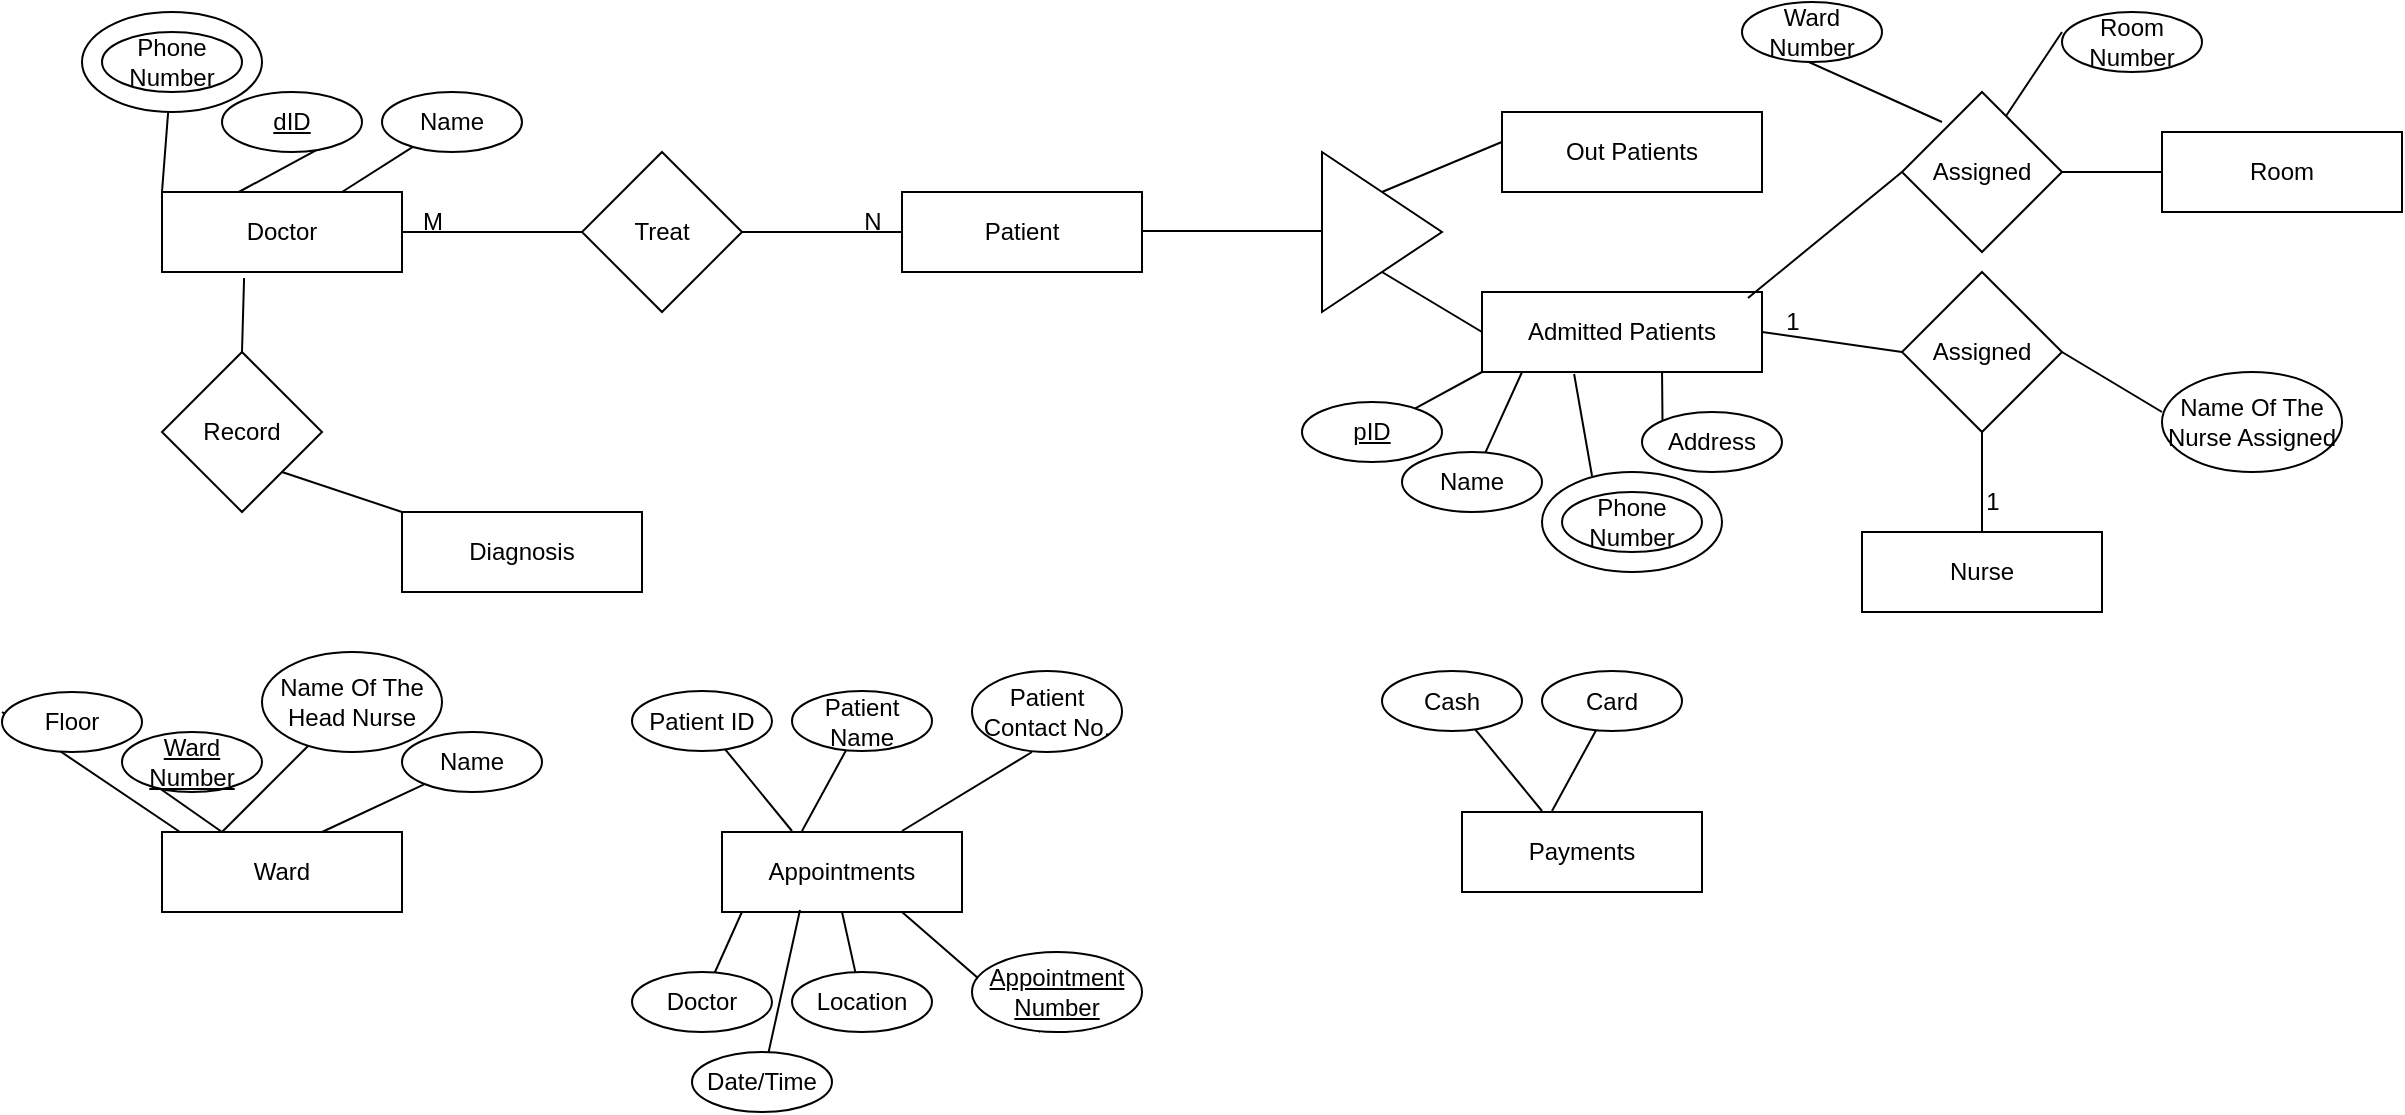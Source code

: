 <mxfile version="20.8.16" type="device"><diagram name="Page-1" id="8luPy4K9LTvLDU5-M82X"><mxGraphModel dx="1036" dy="1714" grid="1" gridSize="10" guides="1" tooltips="1" connect="1" arrows="1" fold="1" page="1" pageScale="1" pageWidth="850" pageHeight="1100" background="none" math="0" shadow="0"><root><mxCell id="0"/><mxCell id="1" parent="0"/><mxCell id="HYHlcIAclNxcXT9oRPFV-1" value="Doctor" style="rounded=0;whiteSpace=wrap;html=1;" parent="1" vertex="1"><mxGeometry x="80" y="40" width="120" height="40" as="geometry"/></mxCell><mxCell id="HYHlcIAclNxcXT9oRPFV-4" value="Patient" style="rounded=0;whiteSpace=wrap;html=1;" parent="1" vertex="1"><mxGeometry x="450" y="40" width="120" height="40" as="geometry"/></mxCell><mxCell id="HYHlcIAclNxcXT9oRPFV-6" value="Admitted Patients" style="rounded=0;whiteSpace=wrap;html=1;" parent="1" vertex="1"><mxGeometry x="740" y="90" width="140" height="40" as="geometry"/></mxCell><mxCell id="HYHlcIAclNxcXT9oRPFV-7" value="Appointments" style="rounded=0;whiteSpace=wrap;html=1;" parent="1" vertex="1"><mxGeometry x="360" y="360" width="120" height="40" as="geometry"/></mxCell><mxCell id="HYHlcIAclNxcXT9oRPFV-8" value="Ward" style="rounded=0;whiteSpace=wrap;html=1;" parent="1" vertex="1"><mxGeometry x="80" y="360" width="120" height="40" as="geometry"/></mxCell><mxCell id="HYHlcIAclNxcXT9oRPFV-10" value="Nurse" style="rounded=0;whiteSpace=wrap;html=1;" parent="1" vertex="1"><mxGeometry x="930" y="210" width="120" height="40" as="geometry"/></mxCell><mxCell id="HYHlcIAclNxcXT9oRPFV-11" value="" style="endArrow=none;html=1;rounded=0;" parent="1" edge="1"><mxGeometry width="50" height="50" relative="1" as="geometry"><mxPoint x="118.4" y="40" as="sourcePoint"/><mxPoint x="161.604" y="16.736" as="targetPoint"/></mxGeometry></mxCell><mxCell id="HYHlcIAclNxcXT9oRPFV-12" value="&lt;u&gt;dID&lt;/u&gt;" style="ellipse;whiteSpace=wrap;html=1;" parent="1" vertex="1"><mxGeometry x="110" y="-10" width="70" height="30" as="geometry"/></mxCell><mxCell id="HYHlcIAclNxcXT9oRPFV-13" value="" style="endArrow=none;html=1;rounded=0;" parent="1" target="HYHlcIAclNxcXT9oRPFV-14" edge="1"><mxGeometry width="50" height="50" relative="1" as="geometry"><mxPoint x="170" y="40" as="sourcePoint"/><mxPoint x="220" y="-10" as="targetPoint"/></mxGeometry></mxCell><mxCell id="HYHlcIAclNxcXT9oRPFV-14" value="Name" style="ellipse;whiteSpace=wrap;html=1;" parent="1" vertex="1"><mxGeometry x="190" y="-10" width="70" height="30" as="geometry"/></mxCell><mxCell id="HYHlcIAclNxcXT9oRPFV-15" value="" style="endArrow=none;html=1;rounded=0;" parent="1" target="HYHlcIAclNxcXT9oRPFV-16" edge="1"><mxGeometry width="50" height="50" relative="1" as="geometry"><mxPoint x="80" y="40" as="sourcePoint"/><mxPoint x="130" y="-10" as="targetPoint"/></mxGeometry></mxCell><mxCell id="HYHlcIAclNxcXT9oRPFV-16" value="" style="ellipse;whiteSpace=wrap;html=1;" parent="1" vertex="1"><mxGeometry x="40" y="-50" width="90" height="50" as="geometry"/></mxCell><mxCell id="HYHlcIAclNxcXT9oRPFV-31" value="" style="endArrow=none;html=1;rounded=0;exitX=0;exitY=1;exitDx=0;exitDy=0;" parent="1" source="HYHlcIAclNxcXT9oRPFV-6" target="HYHlcIAclNxcXT9oRPFV-32" edge="1"><mxGeometry width="50" height="50" relative="1" as="geometry"><mxPoint x="680" y="280" as="sourcePoint"/><mxPoint x="730" y="230" as="targetPoint"/></mxGeometry></mxCell><mxCell id="HYHlcIAclNxcXT9oRPFV-32" value="&lt;u&gt;pID&lt;/u&gt;" style="ellipse;whiteSpace=wrap;html=1;" parent="1" vertex="1"><mxGeometry x="650" y="145" width="70" height="30" as="geometry"/></mxCell><mxCell id="HYHlcIAclNxcXT9oRPFV-33" value="" style="endArrow=none;html=1;rounded=0;" parent="1" edge="1"><mxGeometry width="50" height="50" relative="1" as="geometry"><mxPoint x="200" y="60" as="sourcePoint"/><mxPoint x="290" y="60" as="targetPoint"/></mxGeometry></mxCell><mxCell id="HYHlcIAclNxcXT9oRPFV-34" value="Treat" style="rhombus;whiteSpace=wrap;html=1;" parent="1" vertex="1"><mxGeometry x="290" y="20" width="80" height="80" as="geometry"/></mxCell><mxCell id="HYHlcIAclNxcXT9oRPFV-35" value="" style="endArrow=none;html=1;rounded=0;" parent="1" edge="1"><mxGeometry width="50" height="50" relative="1" as="geometry"><mxPoint x="370" y="60" as="sourcePoint"/><mxPoint x="450" y="60" as="targetPoint"/></mxGeometry></mxCell><mxCell id="HYHlcIAclNxcXT9oRPFV-36" value="M" style="text;html=1;align=center;verticalAlign=middle;resizable=0;points=[];autosize=1;strokeColor=none;fillColor=none;" parent="1" vertex="1"><mxGeometry x="200" y="40" width="30" height="30" as="geometry"/></mxCell><mxCell id="HYHlcIAclNxcXT9oRPFV-37" value="N" style="text;html=1;align=center;verticalAlign=middle;resizable=0;points=[];autosize=1;strokeColor=none;fillColor=none;" parent="1" vertex="1"><mxGeometry x="420" y="40" width="30" height="30" as="geometry"/></mxCell><mxCell id="HYHlcIAclNxcXT9oRPFV-38" value="" style="endArrow=none;html=1;rounded=0;exitX=0.143;exitY=1;exitDx=0;exitDy=0;exitPerimeter=0;" parent="1" source="HYHlcIAclNxcXT9oRPFV-6" target="HYHlcIAclNxcXT9oRPFV-39" edge="1"><mxGeometry width="50" height="50" relative="1" as="geometry"><mxPoint x="685" y="280" as="sourcePoint"/><mxPoint x="735" y="230" as="targetPoint"/></mxGeometry></mxCell><mxCell id="HYHlcIAclNxcXT9oRPFV-39" value="Name" style="ellipse;whiteSpace=wrap;html=1;" parent="1" vertex="1"><mxGeometry x="700" y="170" width="70" height="30" as="geometry"/></mxCell><mxCell id="HYHlcIAclNxcXT9oRPFV-40" value="" style="endArrow=none;html=1;rounded=0;entryX=0.278;entryY=0.04;entryDx=0;entryDy=0;entryPerimeter=0;exitX=0.329;exitY=1.025;exitDx=0;exitDy=0;exitPerimeter=0;" parent="1" source="HYHlcIAclNxcXT9oRPFV-6" target="HYHlcIAclNxcXT9oRPFV-140" edge="1"><mxGeometry width="50" height="50" relative="1" as="geometry"><mxPoint x="735" y="280" as="sourcePoint"/><mxPoint x="798" y="230" as="targetPoint"/></mxGeometry></mxCell><mxCell id="HYHlcIAclNxcXT9oRPFV-48" value="Address" style="ellipse;whiteSpace=wrap;html=1;" parent="1" vertex="1"><mxGeometry x="820" y="150" width="70" height="30" as="geometry"/></mxCell><mxCell id="HYHlcIAclNxcXT9oRPFV-61" value="" style="endArrow=none;html=1;rounded=0;entryX=0;entryY=0;entryDx=0;entryDy=0;exitX=0.643;exitY=1;exitDx=0;exitDy=0;exitPerimeter=0;" parent="1" source="HYHlcIAclNxcXT9oRPFV-6" target="HYHlcIAclNxcXT9oRPFV-48" edge="1"><mxGeometry width="50" height="50" relative="1" as="geometry"><mxPoint x="777.7" y="280" as="sourcePoint"/><mxPoint x="819.999" y="199.632" as="targetPoint"/></mxGeometry></mxCell><mxCell id="HYHlcIAclNxcXT9oRPFV-62" value="" style="endArrow=none;html=1;rounded=0;" parent="1" edge="1"><mxGeometry width="50" height="50" relative="1" as="geometry"><mxPoint x="570" y="59.5" as="sourcePoint"/><mxPoint x="660" y="59.5" as="targetPoint"/></mxGeometry></mxCell><mxCell id="HYHlcIAclNxcXT9oRPFV-63" value="" style="triangle;whiteSpace=wrap;html=1;" parent="1" vertex="1"><mxGeometry x="660" y="20" width="60" height="80" as="geometry"/></mxCell><mxCell id="HYHlcIAclNxcXT9oRPFV-64" value="" style="endArrow=none;html=1;rounded=0;" parent="1" edge="1"><mxGeometry width="50" height="50" relative="1" as="geometry"><mxPoint x="690" y="40" as="sourcePoint"/><mxPoint x="752.3" y="14" as="targetPoint"/></mxGeometry></mxCell><mxCell id="HYHlcIAclNxcXT9oRPFV-65" value="" style="endArrow=none;html=1;rounded=0;" parent="1" edge="1"><mxGeometry width="50" height="50" relative="1" as="geometry"><mxPoint x="690" y="80" as="sourcePoint"/><mxPoint x="740" y="110" as="targetPoint"/></mxGeometry></mxCell><mxCell id="HYHlcIAclNxcXT9oRPFV-66" value="Out Patients" style="rounded=0;whiteSpace=wrap;html=1;" parent="1" vertex="1"><mxGeometry x="750" width="130" height="40" as="geometry"/></mxCell><mxCell id="HYHlcIAclNxcXT9oRPFV-67" value="" style="endArrow=none;html=1;rounded=0;entryX=0;entryY=0.5;entryDx=0;entryDy=0;exitX=0.5;exitY=0;exitDx=0;exitDy=0;" parent="1" target="HYHlcIAclNxcXT9oRPFV-69" edge="1"><mxGeometry width="50" height="50" relative="1" as="geometry"><mxPoint x="970" y="5" as="sourcePoint"/><mxPoint x="620" y="155" as="targetPoint"/></mxGeometry></mxCell><mxCell id="HYHlcIAclNxcXT9oRPFV-69" value="Ward Number" style="ellipse;whiteSpace=wrap;html=1;" parent="1" vertex="1"><mxGeometry x="870" y="-55" width="70" height="30" as="geometry"/></mxCell><mxCell id="HYHlcIAclNxcXT9oRPFV-70" value="" style="endArrow=none;html=1;rounded=0;entryX=0;entryY=0.333;entryDx=0;entryDy=0;entryPerimeter=0;exitX=0.75;exitY=0;exitDx=0;exitDy=0;" parent="1" target="HYHlcIAclNxcXT9oRPFV-71" edge="1"><mxGeometry width="50" height="50" relative="1" as="geometry"><mxPoint x="1000" y="5" as="sourcePoint"/><mxPoint x="710" y="155" as="targetPoint"/></mxGeometry></mxCell><mxCell id="HYHlcIAclNxcXT9oRPFV-71" value="Room Number" style="ellipse;whiteSpace=wrap;html=1;" parent="1" vertex="1"><mxGeometry x="1030" y="-50" width="70" height="30" as="geometry"/></mxCell><mxCell id="HYHlcIAclNxcXT9oRPFV-72" value="" style="endArrow=none;html=1;rounded=0;" parent="1" edge="1"><mxGeometry width="50" height="50" relative="1" as="geometry"><mxPoint x="1030" y="120" as="sourcePoint"/><mxPoint x="1080" y="150" as="targetPoint"/></mxGeometry></mxCell><mxCell id="HYHlcIAclNxcXT9oRPFV-73" value="Name Of The Nurse Assigned" style="ellipse;whiteSpace=wrap;html=1;" parent="1" vertex="1"><mxGeometry x="1080" y="130" width="90" height="50" as="geometry"/></mxCell><mxCell id="HYHlcIAclNxcXT9oRPFV-76" value="" style="endArrow=none;html=1;rounded=0;exitX=0.5;exitY=0;exitDx=0;exitDy=0;" parent="1" source="HYHlcIAclNxcXT9oRPFV-10" edge="1"><mxGeometry width="50" height="50" relative="1" as="geometry"><mxPoint x="900" y="160" as="sourcePoint"/><mxPoint x="990" y="160" as="targetPoint"/></mxGeometry></mxCell><mxCell id="HYHlcIAclNxcXT9oRPFV-77" value="Assigned" style="rhombus;whiteSpace=wrap;html=1;" parent="1" vertex="1"><mxGeometry x="950" y="80" width="80" height="80" as="geometry"/></mxCell><mxCell id="HYHlcIAclNxcXT9oRPFV-78" value="" style="endArrow=none;html=1;rounded=0;entryX=1;entryY=0.5;entryDx=0;entryDy=0;exitX=0;exitY=0.5;exitDx=0;exitDy=0;" parent="1" source="HYHlcIAclNxcXT9oRPFV-77" target="HYHlcIAclNxcXT9oRPFV-6" edge="1"><mxGeometry width="50" height="50" relative="1" as="geometry"><mxPoint x="1030" y="120" as="sourcePoint"/><mxPoint x="1080" y="80" as="targetPoint"/></mxGeometry></mxCell><mxCell id="HYHlcIAclNxcXT9oRPFV-79" value="1" style="text;html=1;align=center;verticalAlign=middle;resizable=0;points=[];autosize=1;strokeColor=none;fillColor=none;" parent="1" vertex="1"><mxGeometry x="980" y="180" width="30" height="30" as="geometry"/></mxCell><mxCell id="HYHlcIAclNxcXT9oRPFV-80" value="1" style="text;html=1;align=center;verticalAlign=middle;resizable=0;points=[];autosize=1;strokeColor=none;fillColor=none;" parent="1" vertex="1"><mxGeometry x="880" y="90" width="30" height="30" as="geometry"/></mxCell><mxCell id="HYHlcIAclNxcXT9oRPFV-83" value="" style="endArrow=none;html=1;rounded=0;entryX=0;entryY=0.5;entryDx=0;entryDy=0;exitX=0.25;exitY=0;exitDx=0;exitDy=0;" parent="1" source="HYHlcIAclNxcXT9oRPFV-8" target="HYHlcIAclNxcXT9oRPFV-84" edge="1"><mxGeometry width="50" height="50" relative="1" as="geometry"><mxPoint x="140" y="290" as="sourcePoint"/><mxPoint x="190" y="320" as="targetPoint"/></mxGeometry></mxCell><mxCell id="HYHlcIAclNxcXT9oRPFV-84" value="&lt;u&gt;Ward Number&lt;/u&gt;" style="ellipse;whiteSpace=wrap;html=1;" parent="1" vertex="1"><mxGeometry x="60" y="310" width="70" height="30" as="geometry"/></mxCell><mxCell id="HYHlcIAclNxcXT9oRPFV-85" value="" style="endArrow=none;html=1;rounded=0;entryX=0;entryY=0.333;entryDx=0;entryDy=0;entryPerimeter=0;exitX=0.075;exitY=0;exitDx=0;exitDy=0;exitPerimeter=0;" parent="1" source="HYHlcIAclNxcXT9oRPFV-8" target="HYHlcIAclNxcXT9oRPFV-86" edge="1"><mxGeometry width="50" height="50" relative="1" as="geometry"><mxPoint x="230" y="250" as="sourcePoint"/><mxPoint x="280" y="280" as="targetPoint"/></mxGeometry></mxCell><mxCell id="HYHlcIAclNxcXT9oRPFV-86" value="Floor" style="ellipse;whiteSpace=wrap;html=1;" parent="1" vertex="1"><mxGeometry y="290" width="70" height="30" as="geometry"/></mxCell><mxCell id="HYHlcIAclNxcXT9oRPFV-87" value="" style="endArrow=none;html=1;rounded=0;" parent="1" target="HYHlcIAclNxcXT9oRPFV-88" edge="1"><mxGeometry width="50" height="50" relative="1" as="geometry"><mxPoint x="110" y="360" as="sourcePoint"/><mxPoint x="200" y="310" as="targetPoint"/></mxGeometry></mxCell><mxCell id="HYHlcIAclNxcXT9oRPFV-88" value="Name Of The Head Nurse" style="ellipse;whiteSpace=wrap;html=1;" parent="1" vertex="1"><mxGeometry x="130" y="270" width="90" height="50" as="geometry"/></mxCell><mxCell id="HYHlcIAclNxcXT9oRPFV-89" value="" style="endArrow=none;html=1;rounded=0;" parent="1" target="HYHlcIAclNxcXT9oRPFV-90" edge="1"><mxGeometry width="50" height="50" relative="1" as="geometry"><mxPoint x="160" y="360" as="sourcePoint"/><mxPoint x="210" y="310" as="targetPoint"/></mxGeometry></mxCell><mxCell id="HYHlcIAclNxcXT9oRPFV-90" value="Name" style="ellipse;whiteSpace=wrap;html=1;" parent="1" vertex="1"><mxGeometry x="200" y="310" width="70" height="30" as="geometry"/></mxCell><mxCell id="HYHlcIAclNxcXT9oRPFV-97" value="" style="endArrow=none;html=1;rounded=0;exitX=0.342;exitY=1.075;exitDx=0;exitDy=0;exitPerimeter=0;" parent="1" source="HYHlcIAclNxcXT9oRPFV-1" edge="1"><mxGeometry width="50" height="50" relative="1" as="geometry"><mxPoint x="80" y="150" as="sourcePoint"/><mxPoint x="120" y="120" as="targetPoint"/></mxGeometry></mxCell><mxCell id="HYHlcIAclNxcXT9oRPFV-98" value="Record" style="rhombus;whiteSpace=wrap;html=1;" parent="1" vertex="1"><mxGeometry x="80" y="120" width="80" height="80" as="geometry"/></mxCell><mxCell id="HYHlcIAclNxcXT9oRPFV-102" value="" style="endArrow=none;html=1;rounded=0;exitX=1;exitY=1;exitDx=0;exitDy=0;" parent="1" source="HYHlcIAclNxcXT9oRPFV-98" target="HYHlcIAclNxcXT9oRPFV-5" edge="1"><mxGeometry width="50" height="50" relative="1" as="geometry"><mxPoint x="140" y="180" as="sourcePoint"/><mxPoint x="360" y="294.5" as="targetPoint"/></mxGeometry></mxCell><mxCell id="HYHlcIAclNxcXT9oRPFV-5" value="Diagnosis" style="rounded=0;whiteSpace=wrap;html=1;" parent="1" vertex="1"><mxGeometry x="200" y="200" width="120" height="40" as="geometry"/></mxCell><mxCell id="HYHlcIAclNxcXT9oRPFV-104" value="Payments" style="rounded=0;whiteSpace=wrap;html=1;" parent="1" vertex="1"><mxGeometry x="730" y="350" width="120" height="40" as="geometry"/></mxCell><mxCell id="HYHlcIAclNxcXT9oRPFV-105" value="" style="endArrow=none;html=1;rounded=0;" parent="1" target="HYHlcIAclNxcXT9oRPFV-106" edge="1"><mxGeometry width="50" height="50" relative="1" as="geometry"><mxPoint x="770" y="349.5" as="sourcePoint"/><mxPoint x="820" y="299.5" as="targetPoint"/></mxGeometry></mxCell><mxCell id="HYHlcIAclNxcXT9oRPFV-106" value="Cash" style="ellipse;whiteSpace=wrap;html=1;" parent="1" vertex="1"><mxGeometry x="690" y="279.5" width="70" height="30" as="geometry"/></mxCell><mxCell id="HYHlcIAclNxcXT9oRPFV-108" value="" style="endArrow=none;html=1;rounded=0;" parent="1" target="HYHlcIAclNxcXT9oRPFV-109" edge="1"><mxGeometry width="50" height="50" relative="1" as="geometry"><mxPoint x="775" y="349.5" as="sourcePoint"/><mxPoint x="825" y="299.5" as="targetPoint"/></mxGeometry></mxCell><mxCell id="HYHlcIAclNxcXT9oRPFV-109" value="Card" style="ellipse;whiteSpace=wrap;html=1;" parent="1" vertex="1"><mxGeometry x="770" y="279.5" width="70" height="30" as="geometry"/></mxCell><mxCell id="HYHlcIAclNxcXT9oRPFV-110" value="" style="endArrow=none;html=1;rounded=0;" parent="1" target="HYHlcIAclNxcXT9oRPFV-111" edge="1"><mxGeometry width="50" height="50" relative="1" as="geometry"><mxPoint x="395" y="359.5" as="sourcePoint"/><mxPoint x="445" y="309.5" as="targetPoint"/></mxGeometry></mxCell><mxCell id="HYHlcIAclNxcXT9oRPFV-111" value="Patient ID" style="ellipse;whiteSpace=wrap;html=1;" parent="1" vertex="1"><mxGeometry x="315" y="289.5" width="70" height="30" as="geometry"/></mxCell><mxCell id="HYHlcIAclNxcXT9oRPFV-112" value="" style="endArrow=none;html=1;rounded=0;" parent="1" target="HYHlcIAclNxcXT9oRPFV-113" edge="1"><mxGeometry width="50" height="50" relative="1" as="geometry"><mxPoint x="400" y="359.5" as="sourcePoint"/><mxPoint x="450" y="309.5" as="targetPoint"/></mxGeometry></mxCell><mxCell id="HYHlcIAclNxcXT9oRPFV-113" value="Patient Name" style="ellipse;whiteSpace=wrap;html=1;" parent="1" vertex="1"><mxGeometry x="395" y="289.5" width="70" height="30" as="geometry"/></mxCell><mxCell id="HYHlcIAclNxcXT9oRPFV-114" value="" style="endArrow=none;html=1;rounded=0;entryX=0.4;entryY=1;entryDx=0;entryDy=0;entryPerimeter=0;" parent="1" target="HYHlcIAclNxcXT9oRPFV-115" edge="1"><mxGeometry width="50" height="50" relative="1" as="geometry"><mxPoint x="450" y="359.5" as="sourcePoint"/><mxPoint x="492.299" y="279.132" as="targetPoint"/></mxGeometry></mxCell><mxCell id="HYHlcIAclNxcXT9oRPFV-115" value="Patient Contact No." style="ellipse;whiteSpace=wrap;html=1;" parent="1" vertex="1"><mxGeometry x="485" y="279.5" width="75" height="40.5" as="geometry"/></mxCell><mxCell id="HYHlcIAclNxcXT9oRPFV-116" value="" style="endArrow=none;html=1;rounded=0;exitX=0.083;exitY=1;exitDx=0;exitDy=0;exitPerimeter=0;" parent="1" source="HYHlcIAclNxcXT9oRPFV-7" target="HYHlcIAclNxcXT9oRPFV-117" edge="1"><mxGeometry width="50" height="50" relative="1" as="geometry"><mxPoint x="395" y="500" as="sourcePoint"/><mxPoint x="445" y="450" as="targetPoint"/></mxGeometry></mxCell><mxCell id="HYHlcIAclNxcXT9oRPFV-117" value="Doctor" style="ellipse;whiteSpace=wrap;html=1;" parent="1" vertex="1"><mxGeometry x="315" y="430" width="70" height="30" as="geometry"/></mxCell><mxCell id="HYHlcIAclNxcXT9oRPFV-118" value="" style="endArrow=none;html=1;rounded=0;exitX=0.5;exitY=1;exitDx=0;exitDy=0;" parent="1" source="HYHlcIAclNxcXT9oRPFV-7" target="HYHlcIAclNxcXT9oRPFV-119" edge="1"><mxGeometry width="50" height="50" relative="1" as="geometry"><mxPoint x="400" y="500" as="sourcePoint"/><mxPoint x="450" y="450" as="targetPoint"/></mxGeometry></mxCell><mxCell id="HYHlcIAclNxcXT9oRPFV-119" value="Location" style="ellipse;whiteSpace=wrap;html=1;" parent="1" vertex="1"><mxGeometry x="395" y="430" width="70" height="30" as="geometry"/></mxCell><mxCell id="HYHlcIAclNxcXT9oRPFV-120" value="" style="endArrow=none;html=1;rounded=0;entryX=0.4;entryY=1;entryDx=0;entryDy=0;entryPerimeter=0;exitX=0.75;exitY=1;exitDx=0;exitDy=0;" parent="1" source="HYHlcIAclNxcXT9oRPFV-7" target="HYHlcIAclNxcXT9oRPFV-121" edge="1"><mxGeometry width="50" height="50" relative="1" as="geometry"><mxPoint x="450" y="500" as="sourcePoint"/><mxPoint x="492.299" y="419.632" as="targetPoint"/></mxGeometry></mxCell><mxCell id="HYHlcIAclNxcXT9oRPFV-121" value="&lt;u&gt;Appointment Number&lt;/u&gt;" style="ellipse;whiteSpace=wrap;html=1;" parent="1" vertex="1"><mxGeometry x="485" y="420" width="85" height="40" as="geometry"/></mxCell><mxCell id="HYHlcIAclNxcXT9oRPFV-122" value="" style="endArrow=none;html=1;rounded=0;exitX=0.325;exitY=0.975;exitDx=0;exitDy=0;exitPerimeter=0;" parent="1" source="HYHlcIAclNxcXT9oRPFV-7" target="HYHlcIAclNxcXT9oRPFV-123" edge="1"><mxGeometry width="50" height="50" relative="1" as="geometry"><mxPoint x="425" y="540" as="sourcePoint"/><mxPoint x="475" y="490" as="targetPoint"/></mxGeometry></mxCell><mxCell id="HYHlcIAclNxcXT9oRPFV-123" value="Date/Time" style="ellipse;whiteSpace=wrap;html=1;" parent="1" vertex="1"><mxGeometry x="345" y="470" width="70" height="30" as="geometry"/></mxCell><mxCell id="HYHlcIAclNxcXT9oRPFV-124" value="Phone Number" style="ellipse;whiteSpace=wrap;html=1;" parent="1" vertex="1"><mxGeometry x="50" y="-40" width="70" height="30" as="geometry"/></mxCell><mxCell id="HYHlcIAclNxcXT9oRPFV-132" value="Assigned" style="rhombus;whiteSpace=wrap;html=1;" parent="1" vertex="1"><mxGeometry x="950" y="-10" width="80" height="80" as="geometry"/></mxCell><mxCell id="HYHlcIAclNxcXT9oRPFV-133" value="" style="endArrow=none;html=1;rounded=0;entryX=0.95;entryY=0.075;entryDx=0;entryDy=0;exitX=0;exitY=0.5;exitDx=0;exitDy=0;entryPerimeter=0;" parent="1" source="HYHlcIAclNxcXT9oRPFV-132" target="HYHlcIAclNxcXT9oRPFV-6" edge="1"><mxGeometry width="50" height="50" relative="1" as="geometry"><mxPoint x="1030" y="30" as="sourcePoint"/><mxPoint x="863.01" y="95.01" as="targetPoint"/></mxGeometry></mxCell><mxCell id="HYHlcIAclNxcXT9oRPFV-135" value="" style="endArrow=none;html=1;rounded=0;entryX=1;entryY=0.5;entryDx=0;entryDy=0;" parent="1" edge="1"><mxGeometry width="50" height="50" relative="1" as="geometry"><mxPoint x="1100" y="30" as="sourcePoint"/><mxPoint x="1030" y="30" as="targetPoint"/></mxGeometry></mxCell><mxCell id="HYHlcIAclNxcXT9oRPFV-136" value="Room" style="rounded=0;whiteSpace=wrap;html=1;" parent="1" vertex="1"><mxGeometry x="1080" y="10" width="120" height="40" as="geometry"/></mxCell><mxCell id="HYHlcIAclNxcXT9oRPFV-140" value="" style="ellipse;whiteSpace=wrap;html=1;" parent="1" vertex="1"><mxGeometry x="770" y="180" width="90" height="50" as="geometry"/></mxCell><mxCell id="HYHlcIAclNxcXT9oRPFV-141" value="Phone Number" style="ellipse;whiteSpace=wrap;html=1;" parent="1" vertex="1"><mxGeometry x="780" y="190" width="70" height="30" as="geometry"/></mxCell></root></mxGraphModel></diagram></mxfile>